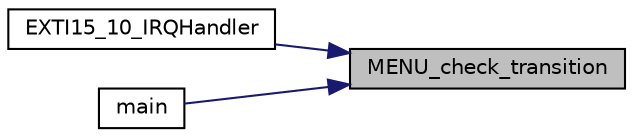 digraph "MENU_check_transition"
{
 // LATEX_PDF_SIZE
  edge [fontname="Helvetica",fontsize="10",labelfontname="Helvetica",labelfontsize="10"];
  node [fontname="Helvetica",fontsize="10",shape=record];
  rankdir="RL";
  Node1 [label="MENU_check_transition",height=0.2,width=0.4,color="black", fillcolor="grey75", style="filled", fontcolor="black",tooltip="Check for selection/transition."];
  Node1 -> Node2 [dir="back",color="midnightblue",fontsize="10",style="solid",fontname="Helvetica"];
  Node2 [label="EXTI15_10_IRQHandler",height=0.2,width=0.4,color="black", fillcolor="white", style="filled",URL="$menu_8c.html#a738473a5b43f6c92b80ce1d3d6f77ed9",tooltip="Interrupt handler for the touchscreen."];
  Node1 -> Node3 [dir="back",color="midnightblue",fontsize="10",style="solid",fontname="Helvetica"];
  Node3 [label="main",height=0.2,width=0.4,color="black", fillcolor="white", style="filled",URL="$main_8c.html#a840291bc02cba5474a4cb46a9b9566fe",tooltip="The application entry point."];
}
